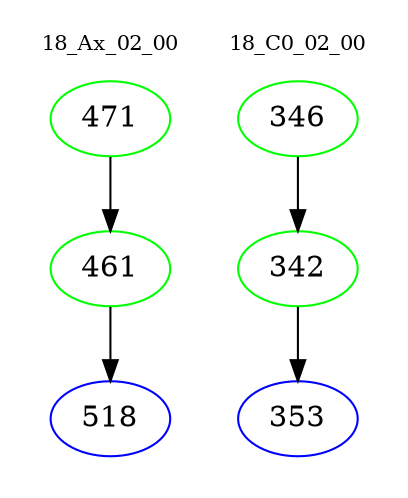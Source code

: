 digraph{
subgraph cluster_0 {
color = white
label = "18_Ax_02_00";
fontsize=10;
T0_471 [label="471", color="green"]
T0_471 -> T0_461 [color="black"]
T0_461 [label="461", color="green"]
T0_461 -> T0_518 [color="black"]
T0_518 [label="518", color="blue"]
}
subgraph cluster_1 {
color = white
label = "18_C0_02_00";
fontsize=10;
T1_346 [label="346", color="green"]
T1_346 -> T1_342 [color="black"]
T1_342 [label="342", color="green"]
T1_342 -> T1_353 [color="black"]
T1_353 [label="353", color="blue"]
}
}
